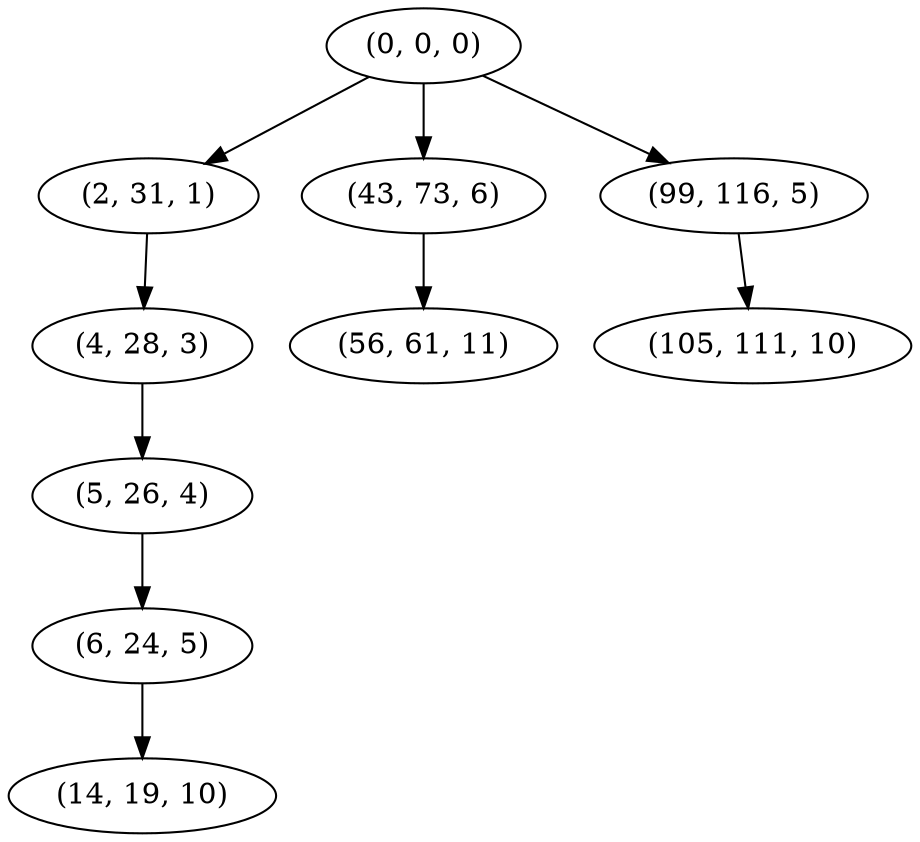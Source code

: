 digraph tree {
    "(0, 0, 0)";
    "(2, 31, 1)";
    "(4, 28, 3)";
    "(5, 26, 4)";
    "(6, 24, 5)";
    "(14, 19, 10)";
    "(43, 73, 6)";
    "(56, 61, 11)";
    "(99, 116, 5)";
    "(105, 111, 10)";
    "(0, 0, 0)" -> "(2, 31, 1)";
    "(0, 0, 0)" -> "(43, 73, 6)";
    "(0, 0, 0)" -> "(99, 116, 5)";
    "(2, 31, 1)" -> "(4, 28, 3)";
    "(4, 28, 3)" -> "(5, 26, 4)";
    "(5, 26, 4)" -> "(6, 24, 5)";
    "(6, 24, 5)" -> "(14, 19, 10)";
    "(43, 73, 6)" -> "(56, 61, 11)";
    "(99, 116, 5)" -> "(105, 111, 10)";
}
